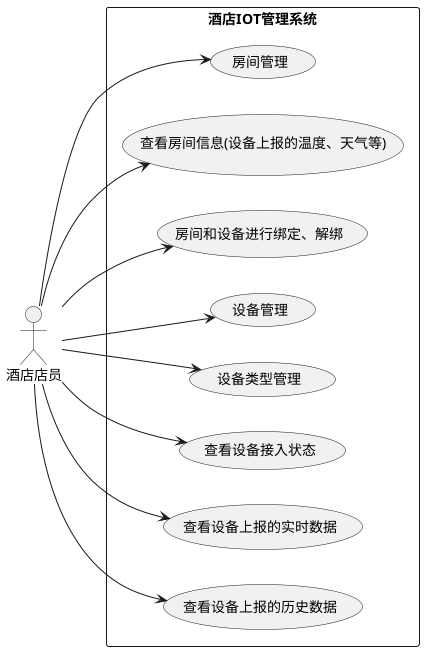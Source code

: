 @startuml 酒店店员用例图_第2组

' 定义角色
left to right direction
actor "酒店店员" as Staff

' 定义用例
rectangle "酒店IOT管理系统" {
  usecase "房间管理" as UC5
  usecase "查看房间信息(设备上报的温度、天气等)" as UC6
  usecase "房间和设备进行绑定、解绑" as UC7
  usecase "设备管理" as UC8
  usecase "设备类型管理" as UC9
  usecase "查看设备接入状态" as UC10
  usecase "查看设备上报的实时数据" as UC11
  usecase "查看设备上报的历史数据" as UC12
}

' 建立关系
Staff --> UC5
Staff --> UC6
Staff --> UC7
Staff --> UC8
Staff --> UC9
Staff --> UC10
Staff --> UC11
Staff --> UC12

@enduml